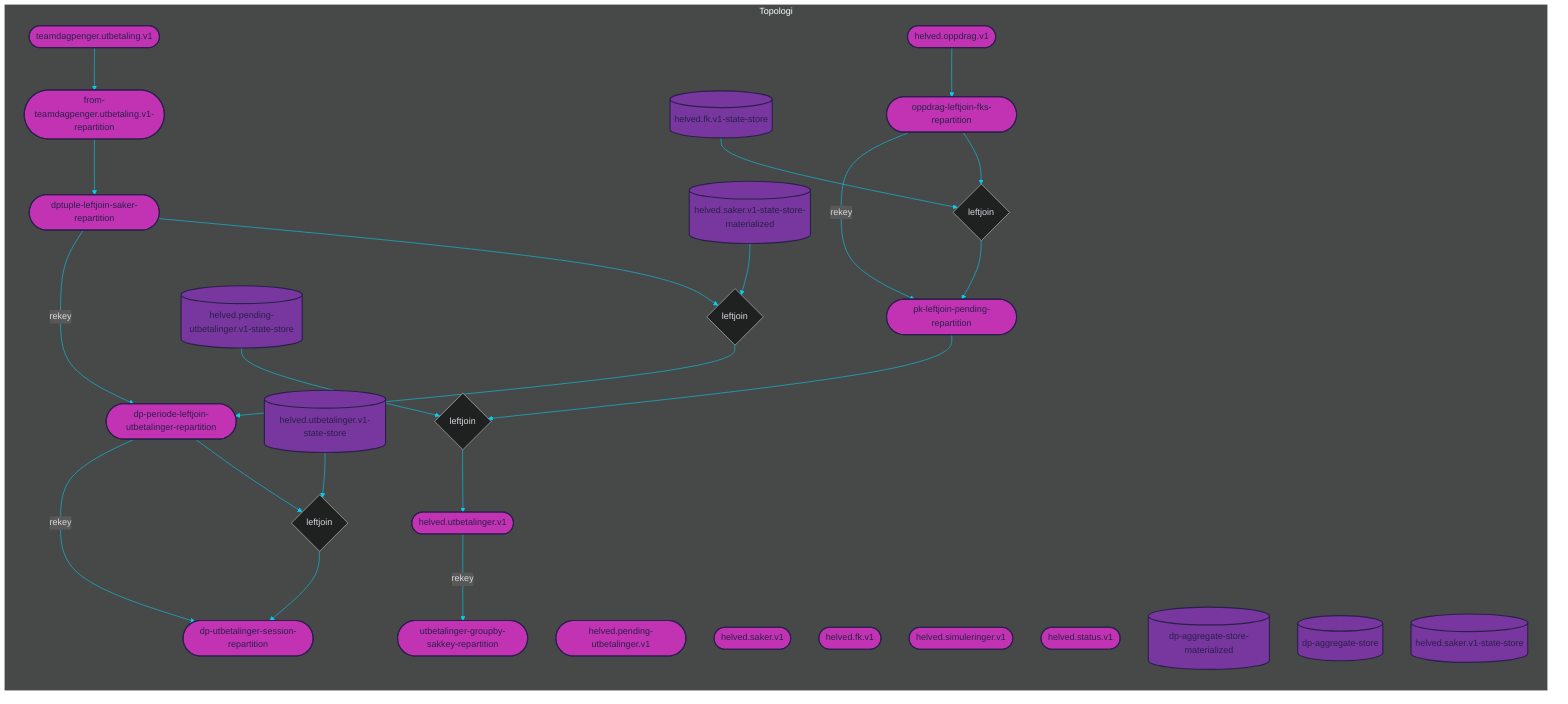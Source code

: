 %%{init: {'theme': 'dark', 'themeVariables': { 'primaryColor': '#07cff6', 'textColor': '#dad9e0', 'lineColor': '#07cff6'}}}%%

graph LR

subgraph Topologi
    %% TOPICS
    helved.utbetalinger.v1([helved.utbetalinger.v1])
	dp-periode-leftjoin-utbetalinger-repartition([dp-periode-leftjoin-utbetalinger-repartition])
	dp-utbetalinger-session-repartition([dp-utbetalinger-session-repartition])
	utbetalinger-groupby-sakkey-repartition([utbetalinger-groupby-sakkey-repartition])
	pk-leftjoin-pending-repartition([pk-leftjoin-pending-repartition])
	helved.pending-utbetalinger.v1([helved.pending-utbetalinger.v1])
	dptuple-leftjoin-saker-repartition([dptuple-leftjoin-saker-repartition])
	helved.saker.v1([helved.saker.v1])
	oppdrag-leftjoin-fks-repartition([oppdrag-leftjoin-fks-repartition])
	helved.fk.v1([helved.fk.v1])
	teamdagpenger.utbetaling.v1([teamdagpenger.utbetaling.v1])
	from-teamdagpenger.utbetaling.v1-repartition([from-teamdagpenger.utbetaling.v1-repartition])
	helved.simuleringer.v1([helved.simuleringer.v1])
	helved.oppdrag.v1([helved.oppdrag.v1])
	helved.status.v1([helved.status.v1])

    %% JOINS
    dp-periode-leftjoin-utbetalinger{leftjoin}
	pk-leftjoin-pending{leftjoin}
	dptuple-leftjoin-saker{leftjoin}
	oppdrag-leftjoin-fks{leftjoin}

    %% STATE PROCESSORS
    
    
    %% STATE STORES
    helved.utbetalinger.v1-state-store[(helved.utbetalinger.v1-state-store)]
	helved.pending-utbetalinger.v1-state-store[(helved.pending-utbetalinger.v1-state-store)]
	helved.saker.v1-state-store-materialized[(helved.saker.v1-state-store-materialized)]
	helved.fk.v1-state-store[(helved.fk.v1-state-store)]
	dp-aggregate-store-materialized[(dp-aggregate-store-materialized)]
	dp-aggregate-store[(dp-aggregate-store)]
	helved.saker.v1-state-store[(helved.saker.v1-state-store)]
    
    %% DATABASES
    
    

    %% PROCESSOR API JOBS
    
    
    %% JOIN STREAMS
    dp-periode-leftjoin-utbetalinger-repartition --> dp-periode-leftjoin-utbetalinger
	helved.utbetalinger.v1-state-store --> dp-periode-leftjoin-utbetalinger
	dp-periode-leftjoin-utbetalinger --> dp-utbetalinger-session-repartition
	pk-leftjoin-pending-repartition --> pk-leftjoin-pending
	helved.pending-utbetalinger.v1-state-store --> pk-leftjoin-pending
	pk-leftjoin-pending --> helved.utbetalinger.v1
	dptuple-leftjoin-saker-repartition --> dptuple-leftjoin-saker
	helved.saker.v1-state-store-materialized --> dptuple-leftjoin-saker
	dptuple-leftjoin-saker --> dp-periode-leftjoin-utbetalinger-repartition
	oppdrag-leftjoin-fks-repartition --> oppdrag-leftjoin-fks
	helved.fk.v1-state-store --> oppdrag-leftjoin-fks
	oppdrag-leftjoin-fks --> pk-leftjoin-pending-repartition

    %% TABLE STREAMS
    

    %% JOB STREAMS
    
    
    %% BRANCH STREAMS
    

    %% REPARTITION STREAMS
    helved.utbetalinger.v1 --> |rekey| utbetalinger-groupby-sakkey-repartition
	dp-periode-leftjoin-utbetalinger-repartition --> |rekey| dp-utbetalinger-session-repartition
	dptuple-leftjoin-saker-repartition --> |rekey| dp-periode-leftjoin-utbetalinger-repartition
	oppdrag-leftjoin-fks-repartition --> |rekey| pk-leftjoin-pending-repartition
    
    %% BASIC STREAMS
    teamdagpenger.utbetaling.v1 --> from-teamdagpenger.utbetaling.v1-repartition
	from-teamdagpenger.utbetaling.v1-repartition --> dptuple-leftjoin-saker-repartition
	helved.oppdrag.v1 --> oppdrag-leftjoin-fks-repartition
    
    %% CUSTOM PROCESS STREAMS
    
end

%% COLORS
%% light    #dad9e0
%% purple   #78369f
%% pink     #c233b4
%% dark     #2a204a
%% blue     #07cff6

%% STYLES
style helved.utbetalinger.v1 fill:#c233b4, stroke:#2a204a, stroke-width:2px, color:#2a204a
style dp-periode-leftjoin-utbetalinger-repartition fill:#c233b4, stroke:#2a204a, stroke-width:2px, color:#2a204a
style dp-utbetalinger-session-repartition fill:#c233b4, stroke:#2a204a, stroke-width:2px, color:#2a204a
style utbetalinger-groupby-sakkey-repartition fill:#c233b4, stroke:#2a204a, stroke-width:2px, color:#2a204a
style pk-leftjoin-pending-repartition fill:#c233b4, stroke:#2a204a, stroke-width:2px, color:#2a204a
style helved.pending-utbetalinger.v1 fill:#c233b4, stroke:#2a204a, stroke-width:2px, color:#2a204a
style dptuple-leftjoin-saker-repartition fill:#c233b4, stroke:#2a204a, stroke-width:2px, color:#2a204a
style helved.saker.v1 fill:#c233b4, stroke:#2a204a, stroke-width:2px, color:#2a204a
style oppdrag-leftjoin-fks-repartition fill:#c233b4, stroke:#2a204a, stroke-width:2px, color:#2a204a
style helved.fk.v1 fill:#c233b4, stroke:#2a204a, stroke-width:2px, color:#2a204a
style teamdagpenger.utbetaling.v1 fill:#c233b4, stroke:#2a204a, stroke-width:2px, color:#2a204a
style from-teamdagpenger.utbetaling.v1-repartition fill:#c233b4, stroke:#2a204a, stroke-width:2px, color:#2a204a
style helved.simuleringer.v1 fill:#c233b4, stroke:#2a204a, stroke-width:2px, color:#2a204a
style helved.oppdrag.v1 fill:#c233b4, stroke:#2a204a, stroke-width:2px, color:#2a204a
style helved.status.v1 fill:#c233b4, stroke:#2a204a, stroke-width:2px, color:#2a204a
style helved.utbetalinger.v1-state-store fill:#78369f, stroke:#2a204a, stroke-width:2px, color:#2a204a
style helved.pending-utbetalinger.v1-state-store fill:#78369f, stroke:#2a204a, stroke-width:2px, color:#2a204a
style helved.saker.v1-state-store-materialized fill:#78369f, stroke:#2a204a, stroke-width:2px, color:#2a204a
style helved.fk.v1-state-store fill:#78369f, stroke:#2a204a, stroke-width:2px, color:#2a204a
style dp-aggregate-store-materialized fill:#78369f, stroke:#2a204a, stroke-width:2px, color:#2a204a
style dp-aggregate-store fill:#78369f, stroke:#2a204a, stroke-width:2px, color:#2a204a
style helved.saker.v1-state-store fill:#78369f, stroke:#2a204a, stroke-width:2px, color:#2a204a